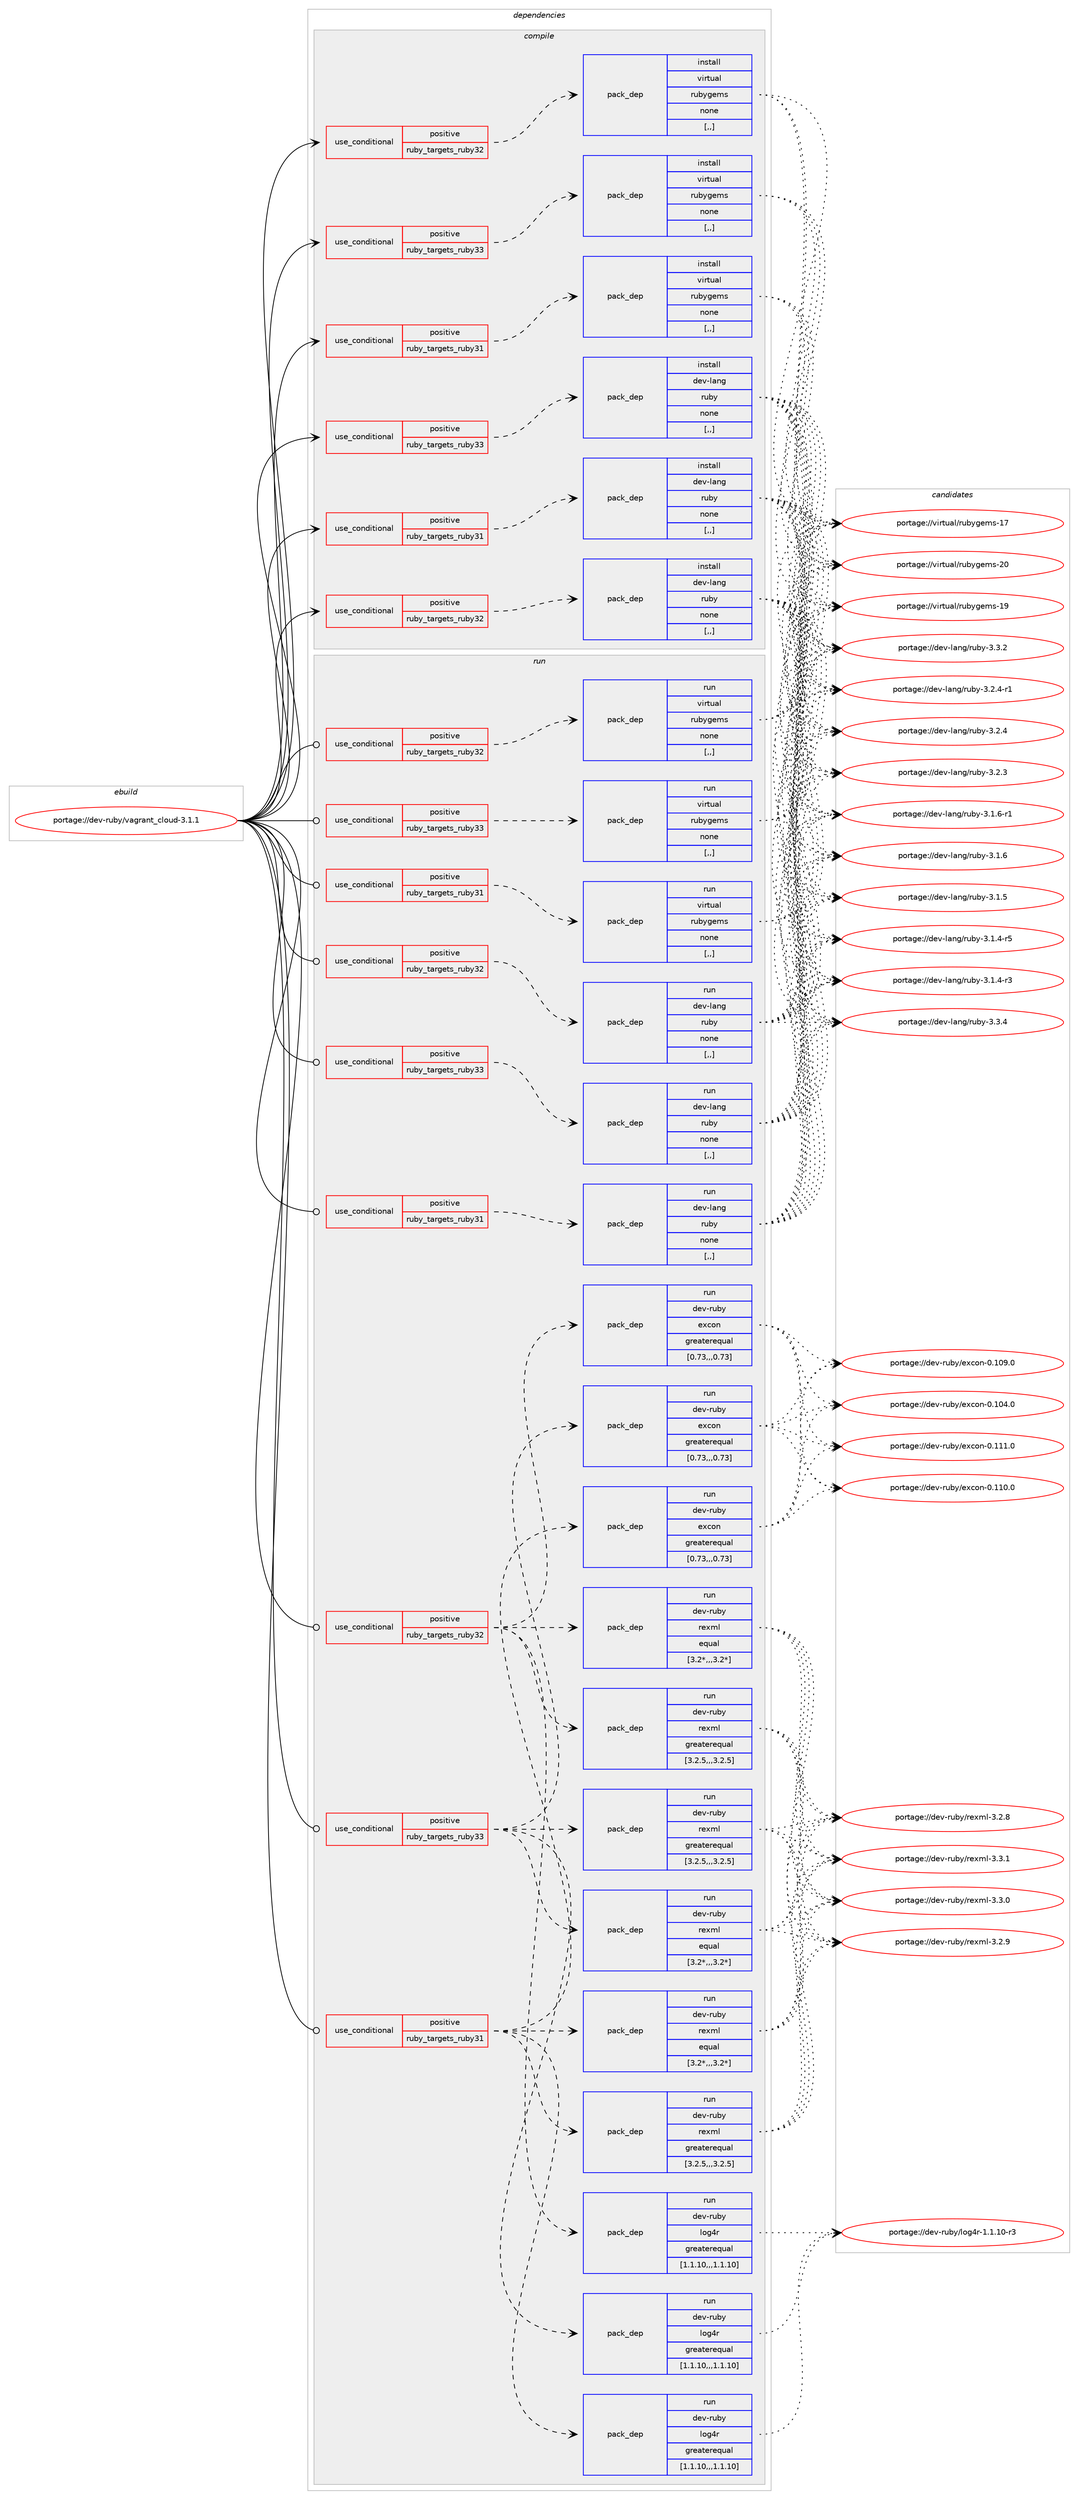 digraph prolog {

# *************
# Graph options
# *************

newrank=true;
concentrate=true;
compound=true;
graph [rankdir=LR,fontname=Helvetica,fontsize=10,ranksep=1.5];#, ranksep=2.5, nodesep=0.2];
edge  [arrowhead=vee];
node  [fontname=Helvetica,fontsize=10];

# **********
# The ebuild
# **********

subgraph cluster_leftcol {
color=gray;
rank=same;
label=<<i>ebuild</i>>;
id [label="portage://dev-ruby/vagrant_cloud-3.1.1", color=red, width=4, href="../dev-ruby/vagrant_cloud-3.1.1.svg"];
}

# ****************
# The dependencies
# ****************

subgraph cluster_midcol {
color=gray;
label=<<i>dependencies</i>>;
subgraph cluster_compile {
fillcolor="#eeeeee";
style=filled;
label=<<i>compile</i>>;
subgraph cond58035 {
dependency206115 [label=<<TABLE BORDER="0" CELLBORDER="1" CELLSPACING="0" CELLPADDING="4"><TR><TD ROWSPAN="3" CELLPADDING="10">use_conditional</TD></TR><TR><TD>positive</TD></TR><TR><TD>ruby_targets_ruby31</TD></TR></TABLE>>, shape=none, color=red];
subgraph pack146686 {
dependency206116 [label=<<TABLE BORDER="0" CELLBORDER="1" CELLSPACING="0" CELLPADDING="4" WIDTH="220"><TR><TD ROWSPAN="6" CELLPADDING="30">pack_dep</TD></TR><TR><TD WIDTH="110">install</TD></TR><TR><TD>dev-lang</TD></TR><TR><TD>ruby</TD></TR><TR><TD>none</TD></TR><TR><TD>[,,]</TD></TR></TABLE>>, shape=none, color=blue];
}
dependency206115:e -> dependency206116:w [weight=20,style="dashed",arrowhead="vee"];
}
id:e -> dependency206115:w [weight=20,style="solid",arrowhead="vee"];
subgraph cond58036 {
dependency206117 [label=<<TABLE BORDER="0" CELLBORDER="1" CELLSPACING="0" CELLPADDING="4"><TR><TD ROWSPAN="3" CELLPADDING="10">use_conditional</TD></TR><TR><TD>positive</TD></TR><TR><TD>ruby_targets_ruby31</TD></TR></TABLE>>, shape=none, color=red];
subgraph pack146687 {
dependency206118 [label=<<TABLE BORDER="0" CELLBORDER="1" CELLSPACING="0" CELLPADDING="4" WIDTH="220"><TR><TD ROWSPAN="6" CELLPADDING="30">pack_dep</TD></TR><TR><TD WIDTH="110">install</TD></TR><TR><TD>virtual</TD></TR><TR><TD>rubygems</TD></TR><TR><TD>none</TD></TR><TR><TD>[,,]</TD></TR></TABLE>>, shape=none, color=blue];
}
dependency206117:e -> dependency206118:w [weight=20,style="dashed",arrowhead="vee"];
}
id:e -> dependency206117:w [weight=20,style="solid",arrowhead="vee"];
subgraph cond58037 {
dependency206119 [label=<<TABLE BORDER="0" CELLBORDER="1" CELLSPACING="0" CELLPADDING="4"><TR><TD ROWSPAN="3" CELLPADDING="10">use_conditional</TD></TR><TR><TD>positive</TD></TR><TR><TD>ruby_targets_ruby32</TD></TR></TABLE>>, shape=none, color=red];
subgraph pack146688 {
dependency206120 [label=<<TABLE BORDER="0" CELLBORDER="1" CELLSPACING="0" CELLPADDING="4" WIDTH="220"><TR><TD ROWSPAN="6" CELLPADDING="30">pack_dep</TD></TR><TR><TD WIDTH="110">install</TD></TR><TR><TD>dev-lang</TD></TR><TR><TD>ruby</TD></TR><TR><TD>none</TD></TR><TR><TD>[,,]</TD></TR></TABLE>>, shape=none, color=blue];
}
dependency206119:e -> dependency206120:w [weight=20,style="dashed",arrowhead="vee"];
}
id:e -> dependency206119:w [weight=20,style="solid",arrowhead="vee"];
subgraph cond58038 {
dependency206121 [label=<<TABLE BORDER="0" CELLBORDER="1" CELLSPACING="0" CELLPADDING="4"><TR><TD ROWSPAN="3" CELLPADDING="10">use_conditional</TD></TR><TR><TD>positive</TD></TR><TR><TD>ruby_targets_ruby32</TD></TR></TABLE>>, shape=none, color=red];
subgraph pack146689 {
dependency206122 [label=<<TABLE BORDER="0" CELLBORDER="1" CELLSPACING="0" CELLPADDING="4" WIDTH="220"><TR><TD ROWSPAN="6" CELLPADDING="30">pack_dep</TD></TR><TR><TD WIDTH="110">install</TD></TR><TR><TD>virtual</TD></TR><TR><TD>rubygems</TD></TR><TR><TD>none</TD></TR><TR><TD>[,,]</TD></TR></TABLE>>, shape=none, color=blue];
}
dependency206121:e -> dependency206122:w [weight=20,style="dashed",arrowhead="vee"];
}
id:e -> dependency206121:w [weight=20,style="solid",arrowhead="vee"];
subgraph cond58039 {
dependency206123 [label=<<TABLE BORDER="0" CELLBORDER="1" CELLSPACING="0" CELLPADDING="4"><TR><TD ROWSPAN="3" CELLPADDING="10">use_conditional</TD></TR><TR><TD>positive</TD></TR><TR><TD>ruby_targets_ruby33</TD></TR></TABLE>>, shape=none, color=red];
subgraph pack146690 {
dependency206124 [label=<<TABLE BORDER="0" CELLBORDER="1" CELLSPACING="0" CELLPADDING="4" WIDTH="220"><TR><TD ROWSPAN="6" CELLPADDING="30">pack_dep</TD></TR><TR><TD WIDTH="110">install</TD></TR><TR><TD>dev-lang</TD></TR><TR><TD>ruby</TD></TR><TR><TD>none</TD></TR><TR><TD>[,,]</TD></TR></TABLE>>, shape=none, color=blue];
}
dependency206123:e -> dependency206124:w [weight=20,style="dashed",arrowhead="vee"];
}
id:e -> dependency206123:w [weight=20,style="solid",arrowhead="vee"];
subgraph cond58040 {
dependency206125 [label=<<TABLE BORDER="0" CELLBORDER="1" CELLSPACING="0" CELLPADDING="4"><TR><TD ROWSPAN="3" CELLPADDING="10">use_conditional</TD></TR><TR><TD>positive</TD></TR><TR><TD>ruby_targets_ruby33</TD></TR></TABLE>>, shape=none, color=red];
subgraph pack146691 {
dependency206126 [label=<<TABLE BORDER="0" CELLBORDER="1" CELLSPACING="0" CELLPADDING="4" WIDTH="220"><TR><TD ROWSPAN="6" CELLPADDING="30">pack_dep</TD></TR><TR><TD WIDTH="110">install</TD></TR><TR><TD>virtual</TD></TR><TR><TD>rubygems</TD></TR><TR><TD>none</TD></TR><TR><TD>[,,]</TD></TR></TABLE>>, shape=none, color=blue];
}
dependency206125:e -> dependency206126:w [weight=20,style="dashed",arrowhead="vee"];
}
id:e -> dependency206125:w [weight=20,style="solid",arrowhead="vee"];
}
subgraph cluster_compileandrun {
fillcolor="#eeeeee";
style=filled;
label=<<i>compile and run</i>>;
}
subgraph cluster_run {
fillcolor="#eeeeee";
style=filled;
label=<<i>run</i>>;
subgraph cond58041 {
dependency206127 [label=<<TABLE BORDER="0" CELLBORDER="1" CELLSPACING="0" CELLPADDING="4"><TR><TD ROWSPAN="3" CELLPADDING="10">use_conditional</TD></TR><TR><TD>positive</TD></TR><TR><TD>ruby_targets_ruby31</TD></TR></TABLE>>, shape=none, color=red];
subgraph pack146692 {
dependency206128 [label=<<TABLE BORDER="0" CELLBORDER="1" CELLSPACING="0" CELLPADDING="4" WIDTH="220"><TR><TD ROWSPAN="6" CELLPADDING="30">pack_dep</TD></TR><TR><TD WIDTH="110">run</TD></TR><TR><TD>dev-lang</TD></TR><TR><TD>ruby</TD></TR><TR><TD>none</TD></TR><TR><TD>[,,]</TD></TR></TABLE>>, shape=none, color=blue];
}
dependency206127:e -> dependency206128:w [weight=20,style="dashed",arrowhead="vee"];
}
id:e -> dependency206127:w [weight=20,style="solid",arrowhead="odot"];
subgraph cond58042 {
dependency206129 [label=<<TABLE BORDER="0" CELLBORDER="1" CELLSPACING="0" CELLPADDING="4"><TR><TD ROWSPAN="3" CELLPADDING="10">use_conditional</TD></TR><TR><TD>positive</TD></TR><TR><TD>ruby_targets_ruby31</TD></TR></TABLE>>, shape=none, color=red];
subgraph pack146693 {
dependency206130 [label=<<TABLE BORDER="0" CELLBORDER="1" CELLSPACING="0" CELLPADDING="4" WIDTH="220"><TR><TD ROWSPAN="6" CELLPADDING="30">pack_dep</TD></TR><TR><TD WIDTH="110">run</TD></TR><TR><TD>dev-ruby</TD></TR><TR><TD>excon</TD></TR><TR><TD>greaterequal</TD></TR><TR><TD>[0.73,,,0.73]</TD></TR></TABLE>>, shape=none, color=blue];
}
dependency206129:e -> dependency206130:w [weight=20,style="dashed",arrowhead="vee"];
subgraph pack146694 {
dependency206131 [label=<<TABLE BORDER="0" CELLBORDER="1" CELLSPACING="0" CELLPADDING="4" WIDTH="220"><TR><TD ROWSPAN="6" CELLPADDING="30">pack_dep</TD></TR><TR><TD WIDTH="110">run</TD></TR><TR><TD>dev-ruby</TD></TR><TR><TD>log4r</TD></TR><TR><TD>greaterequal</TD></TR><TR><TD>[1.1.10,,,1.1.10]</TD></TR></TABLE>>, shape=none, color=blue];
}
dependency206129:e -> dependency206131:w [weight=20,style="dashed",arrowhead="vee"];
subgraph pack146695 {
dependency206132 [label=<<TABLE BORDER="0" CELLBORDER="1" CELLSPACING="0" CELLPADDING="4" WIDTH="220"><TR><TD ROWSPAN="6" CELLPADDING="30">pack_dep</TD></TR><TR><TD WIDTH="110">run</TD></TR><TR><TD>dev-ruby</TD></TR><TR><TD>rexml</TD></TR><TR><TD>greaterequal</TD></TR><TR><TD>[3.2.5,,,3.2.5]</TD></TR></TABLE>>, shape=none, color=blue];
}
dependency206129:e -> dependency206132:w [weight=20,style="dashed",arrowhead="vee"];
subgraph pack146696 {
dependency206133 [label=<<TABLE BORDER="0" CELLBORDER="1" CELLSPACING="0" CELLPADDING="4" WIDTH="220"><TR><TD ROWSPAN="6" CELLPADDING="30">pack_dep</TD></TR><TR><TD WIDTH="110">run</TD></TR><TR><TD>dev-ruby</TD></TR><TR><TD>rexml</TD></TR><TR><TD>equal</TD></TR><TR><TD>[3.2*,,,3.2*]</TD></TR></TABLE>>, shape=none, color=blue];
}
dependency206129:e -> dependency206133:w [weight=20,style="dashed",arrowhead="vee"];
}
id:e -> dependency206129:w [weight=20,style="solid",arrowhead="odot"];
subgraph cond58043 {
dependency206134 [label=<<TABLE BORDER="0" CELLBORDER="1" CELLSPACING="0" CELLPADDING="4"><TR><TD ROWSPAN="3" CELLPADDING="10">use_conditional</TD></TR><TR><TD>positive</TD></TR><TR><TD>ruby_targets_ruby31</TD></TR></TABLE>>, shape=none, color=red];
subgraph pack146697 {
dependency206135 [label=<<TABLE BORDER="0" CELLBORDER="1" CELLSPACING="0" CELLPADDING="4" WIDTH="220"><TR><TD ROWSPAN="6" CELLPADDING="30">pack_dep</TD></TR><TR><TD WIDTH="110">run</TD></TR><TR><TD>virtual</TD></TR><TR><TD>rubygems</TD></TR><TR><TD>none</TD></TR><TR><TD>[,,]</TD></TR></TABLE>>, shape=none, color=blue];
}
dependency206134:e -> dependency206135:w [weight=20,style="dashed",arrowhead="vee"];
}
id:e -> dependency206134:w [weight=20,style="solid",arrowhead="odot"];
subgraph cond58044 {
dependency206136 [label=<<TABLE BORDER="0" CELLBORDER="1" CELLSPACING="0" CELLPADDING="4"><TR><TD ROWSPAN="3" CELLPADDING="10">use_conditional</TD></TR><TR><TD>positive</TD></TR><TR><TD>ruby_targets_ruby32</TD></TR></TABLE>>, shape=none, color=red];
subgraph pack146698 {
dependency206137 [label=<<TABLE BORDER="0" CELLBORDER="1" CELLSPACING="0" CELLPADDING="4" WIDTH="220"><TR><TD ROWSPAN="6" CELLPADDING="30">pack_dep</TD></TR><TR><TD WIDTH="110">run</TD></TR><TR><TD>dev-lang</TD></TR><TR><TD>ruby</TD></TR><TR><TD>none</TD></TR><TR><TD>[,,]</TD></TR></TABLE>>, shape=none, color=blue];
}
dependency206136:e -> dependency206137:w [weight=20,style="dashed",arrowhead="vee"];
}
id:e -> dependency206136:w [weight=20,style="solid",arrowhead="odot"];
subgraph cond58045 {
dependency206138 [label=<<TABLE BORDER="0" CELLBORDER="1" CELLSPACING="0" CELLPADDING="4"><TR><TD ROWSPAN="3" CELLPADDING="10">use_conditional</TD></TR><TR><TD>positive</TD></TR><TR><TD>ruby_targets_ruby32</TD></TR></TABLE>>, shape=none, color=red];
subgraph pack146699 {
dependency206139 [label=<<TABLE BORDER="0" CELLBORDER="1" CELLSPACING="0" CELLPADDING="4" WIDTH="220"><TR><TD ROWSPAN="6" CELLPADDING="30">pack_dep</TD></TR><TR><TD WIDTH="110">run</TD></TR><TR><TD>dev-ruby</TD></TR><TR><TD>excon</TD></TR><TR><TD>greaterequal</TD></TR><TR><TD>[0.73,,,0.73]</TD></TR></TABLE>>, shape=none, color=blue];
}
dependency206138:e -> dependency206139:w [weight=20,style="dashed",arrowhead="vee"];
subgraph pack146700 {
dependency206140 [label=<<TABLE BORDER="0" CELLBORDER="1" CELLSPACING="0" CELLPADDING="4" WIDTH="220"><TR><TD ROWSPAN="6" CELLPADDING="30">pack_dep</TD></TR><TR><TD WIDTH="110">run</TD></TR><TR><TD>dev-ruby</TD></TR><TR><TD>log4r</TD></TR><TR><TD>greaterequal</TD></TR><TR><TD>[1.1.10,,,1.1.10]</TD></TR></TABLE>>, shape=none, color=blue];
}
dependency206138:e -> dependency206140:w [weight=20,style="dashed",arrowhead="vee"];
subgraph pack146701 {
dependency206141 [label=<<TABLE BORDER="0" CELLBORDER="1" CELLSPACING="0" CELLPADDING="4" WIDTH="220"><TR><TD ROWSPAN="6" CELLPADDING="30">pack_dep</TD></TR><TR><TD WIDTH="110">run</TD></TR><TR><TD>dev-ruby</TD></TR><TR><TD>rexml</TD></TR><TR><TD>greaterequal</TD></TR><TR><TD>[3.2.5,,,3.2.5]</TD></TR></TABLE>>, shape=none, color=blue];
}
dependency206138:e -> dependency206141:w [weight=20,style="dashed",arrowhead="vee"];
subgraph pack146702 {
dependency206142 [label=<<TABLE BORDER="0" CELLBORDER="1" CELLSPACING="0" CELLPADDING="4" WIDTH="220"><TR><TD ROWSPAN="6" CELLPADDING="30">pack_dep</TD></TR><TR><TD WIDTH="110">run</TD></TR><TR><TD>dev-ruby</TD></TR><TR><TD>rexml</TD></TR><TR><TD>equal</TD></TR><TR><TD>[3.2*,,,3.2*]</TD></TR></TABLE>>, shape=none, color=blue];
}
dependency206138:e -> dependency206142:w [weight=20,style="dashed",arrowhead="vee"];
}
id:e -> dependency206138:w [weight=20,style="solid",arrowhead="odot"];
subgraph cond58046 {
dependency206143 [label=<<TABLE BORDER="0" CELLBORDER="1" CELLSPACING="0" CELLPADDING="4"><TR><TD ROWSPAN="3" CELLPADDING="10">use_conditional</TD></TR><TR><TD>positive</TD></TR><TR><TD>ruby_targets_ruby32</TD></TR></TABLE>>, shape=none, color=red];
subgraph pack146703 {
dependency206144 [label=<<TABLE BORDER="0" CELLBORDER="1" CELLSPACING="0" CELLPADDING="4" WIDTH="220"><TR><TD ROWSPAN="6" CELLPADDING="30">pack_dep</TD></TR><TR><TD WIDTH="110">run</TD></TR><TR><TD>virtual</TD></TR><TR><TD>rubygems</TD></TR><TR><TD>none</TD></TR><TR><TD>[,,]</TD></TR></TABLE>>, shape=none, color=blue];
}
dependency206143:e -> dependency206144:w [weight=20,style="dashed",arrowhead="vee"];
}
id:e -> dependency206143:w [weight=20,style="solid",arrowhead="odot"];
subgraph cond58047 {
dependency206145 [label=<<TABLE BORDER="0" CELLBORDER="1" CELLSPACING="0" CELLPADDING="4"><TR><TD ROWSPAN="3" CELLPADDING="10">use_conditional</TD></TR><TR><TD>positive</TD></TR><TR><TD>ruby_targets_ruby33</TD></TR></TABLE>>, shape=none, color=red];
subgraph pack146704 {
dependency206146 [label=<<TABLE BORDER="0" CELLBORDER="1" CELLSPACING="0" CELLPADDING="4" WIDTH="220"><TR><TD ROWSPAN="6" CELLPADDING="30">pack_dep</TD></TR><TR><TD WIDTH="110">run</TD></TR><TR><TD>dev-lang</TD></TR><TR><TD>ruby</TD></TR><TR><TD>none</TD></TR><TR><TD>[,,]</TD></TR></TABLE>>, shape=none, color=blue];
}
dependency206145:e -> dependency206146:w [weight=20,style="dashed",arrowhead="vee"];
}
id:e -> dependency206145:w [weight=20,style="solid",arrowhead="odot"];
subgraph cond58048 {
dependency206147 [label=<<TABLE BORDER="0" CELLBORDER="1" CELLSPACING="0" CELLPADDING="4"><TR><TD ROWSPAN="3" CELLPADDING="10">use_conditional</TD></TR><TR><TD>positive</TD></TR><TR><TD>ruby_targets_ruby33</TD></TR></TABLE>>, shape=none, color=red];
subgraph pack146705 {
dependency206148 [label=<<TABLE BORDER="0" CELLBORDER="1" CELLSPACING="0" CELLPADDING="4" WIDTH="220"><TR><TD ROWSPAN="6" CELLPADDING="30">pack_dep</TD></TR><TR><TD WIDTH="110">run</TD></TR><TR><TD>dev-ruby</TD></TR><TR><TD>excon</TD></TR><TR><TD>greaterequal</TD></TR><TR><TD>[0.73,,,0.73]</TD></TR></TABLE>>, shape=none, color=blue];
}
dependency206147:e -> dependency206148:w [weight=20,style="dashed",arrowhead="vee"];
subgraph pack146706 {
dependency206149 [label=<<TABLE BORDER="0" CELLBORDER="1" CELLSPACING="0" CELLPADDING="4" WIDTH="220"><TR><TD ROWSPAN="6" CELLPADDING="30">pack_dep</TD></TR><TR><TD WIDTH="110">run</TD></TR><TR><TD>dev-ruby</TD></TR><TR><TD>log4r</TD></TR><TR><TD>greaterequal</TD></TR><TR><TD>[1.1.10,,,1.1.10]</TD></TR></TABLE>>, shape=none, color=blue];
}
dependency206147:e -> dependency206149:w [weight=20,style="dashed",arrowhead="vee"];
subgraph pack146707 {
dependency206150 [label=<<TABLE BORDER="0" CELLBORDER="1" CELLSPACING="0" CELLPADDING="4" WIDTH="220"><TR><TD ROWSPAN="6" CELLPADDING="30">pack_dep</TD></TR><TR><TD WIDTH="110">run</TD></TR><TR><TD>dev-ruby</TD></TR><TR><TD>rexml</TD></TR><TR><TD>greaterequal</TD></TR><TR><TD>[3.2.5,,,3.2.5]</TD></TR></TABLE>>, shape=none, color=blue];
}
dependency206147:e -> dependency206150:w [weight=20,style="dashed",arrowhead="vee"];
subgraph pack146708 {
dependency206151 [label=<<TABLE BORDER="0" CELLBORDER="1" CELLSPACING="0" CELLPADDING="4" WIDTH="220"><TR><TD ROWSPAN="6" CELLPADDING="30">pack_dep</TD></TR><TR><TD WIDTH="110">run</TD></TR><TR><TD>dev-ruby</TD></TR><TR><TD>rexml</TD></TR><TR><TD>equal</TD></TR><TR><TD>[3.2*,,,3.2*]</TD></TR></TABLE>>, shape=none, color=blue];
}
dependency206147:e -> dependency206151:w [weight=20,style="dashed",arrowhead="vee"];
}
id:e -> dependency206147:w [weight=20,style="solid",arrowhead="odot"];
subgraph cond58049 {
dependency206152 [label=<<TABLE BORDER="0" CELLBORDER="1" CELLSPACING="0" CELLPADDING="4"><TR><TD ROWSPAN="3" CELLPADDING="10">use_conditional</TD></TR><TR><TD>positive</TD></TR><TR><TD>ruby_targets_ruby33</TD></TR></TABLE>>, shape=none, color=red];
subgraph pack146709 {
dependency206153 [label=<<TABLE BORDER="0" CELLBORDER="1" CELLSPACING="0" CELLPADDING="4" WIDTH="220"><TR><TD ROWSPAN="6" CELLPADDING="30">pack_dep</TD></TR><TR><TD WIDTH="110">run</TD></TR><TR><TD>virtual</TD></TR><TR><TD>rubygems</TD></TR><TR><TD>none</TD></TR><TR><TD>[,,]</TD></TR></TABLE>>, shape=none, color=blue];
}
dependency206152:e -> dependency206153:w [weight=20,style="dashed",arrowhead="vee"];
}
id:e -> dependency206152:w [weight=20,style="solid",arrowhead="odot"];
}
}

# **************
# The candidates
# **************

subgraph cluster_choices {
rank=same;
color=gray;
label=<<i>candidates</i>>;

subgraph choice146686 {
color=black;
nodesep=1;
choice10010111845108971101034711411798121455146514652 [label="portage://dev-lang/ruby-3.3.4", color=red, width=4,href="../dev-lang/ruby-3.3.4.svg"];
choice10010111845108971101034711411798121455146514650 [label="portage://dev-lang/ruby-3.3.2", color=red, width=4,href="../dev-lang/ruby-3.3.2.svg"];
choice100101118451089711010347114117981214551465046524511449 [label="portage://dev-lang/ruby-3.2.4-r1", color=red, width=4,href="../dev-lang/ruby-3.2.4-r1.svg"];
choice10010111845108971101034711411798121455146504652 [label="portage://dev-lang/ruby-3.2.4", color=red, width=4,href="../dev-lang/ruby-3.2.4.svg"];
choice10010111845108971101034711411798121455146504651 [label="portage://dev-lang/ruby-3.2.3", color=red, width=4,href="../dev-lang/ruby-3.2.3.svg"];
choice100101118451089711010347114117981214551464946544511449 [label="portage://dev-lang/ruby-3.1.6-r1", color=red, width=4,href="../dev-lang/ruby-3.1.6-r1.svg"];
choice10010111845108971101034711411798121455146494654 [label="portage://dev-lang/ruby-3.1.6", color=red, width=4,href="../dev-lang/ruby-3.1.6.svg"];
choice10010111845108971101034711411798121455146494653 [label="portage://dev-lang/ruby-3.1.5", color=red, width=4,href="../dev-lang/ruby-3.1.5.svg"];
choice100101118451089711010347114117981214551464946524511453 [label="portage://dev-lang/ruby-3.1.4-r5", color=red, width=4,href="../dev-lang/ruby-3.1.4-r5.svg"];
choice100101118451089711010347114117981214551464946524511451 [label="portage://dev-lang/ruby-3.1.4-r3", color=red, width=4,href="../dev-lang/ruby-3.1.4-r3.svg"];
dependency206116:e -> choice10010111845108971101034711411798121455146514652:w [style=dotted,weight="100"];
dependency206116:e -> choice10010111845108971101034711411798121455146514650:w [style=dotted,weight="100"];
dependency206116:e -> choice100101118451089711010347114117981214551465046524511449:w [style=dotted,weight="100"];
dependency206116:e -> choice10010111845108971101034711411798121455146504652:w [style=dotted,weight="100"];
dependency206116:e -> choice10010111845108971101034711411798121455146504651:w [style=dotted,weight="100"];
dependency206116:e -> choice100101118451089711010347114117981214551464946544511449:w [style=dotted,weight="100"];
dependency206116:e -> choice10010111845108971101034711411798121455146494654:w [style=dotted,weight="100"];
dependency206116:e -> choice10010111845108971101034711411798121455146494653:w [style=dotted,weight="100"];
dependency206116:e -> choice100101118451089711010347114117981214551464946524511453:w [style=dotted,weight="100"];
dependency206116:e -> choice100101118451089711010347114117981214551464946524511451:w [style=dotted,weight="100"];
}
subgraph choice146687 {
color=black;
nodesep=1;
choice118105114116117971084711411798121103101109115455048 [label="portage://virtual/rubygems-20", color=red, width=4,href="../virtual/rubygems-20.svg"];
choice118105114116117971084711411798121103101109115454957 [label="portage://virtual/rubygems-19", color=red, width=4,href="../virtual/rubygems-19.svg"];
choice118105114116117971084711411798121103101109115454955 [label="portage://virtual/rubygems-17", color=red, width=4,href="../virtual/rubygems-17.svg"];
dependency206118:e -> choice118105114116117971084711411798121103101109115455048:w [style=dotted,weight="100"];
dependency206118:e -> choice118105114116117971084711411798121103101109115454957:w [style=dotted,weight="100"];
dependency206118:e -> choice118105114116117971084711411798121103101109115454955:w [style=dotted,weight="100"];
}
subgraph choice146688 {
color=black;
nodesep=1;
choice10010111845108971101034711411798121455146514652 [label="portage://dev-lang/ruby-3.3.4", color=red, width=4,href="../dev-lang/ruby-3.3.4.svg"];
choice10010111845108971101034711411798121455146514650 [label="portage://dev-lang/ruby-3.3.2", color=red, width=4,href="../dev-lang/ruby-3.3.2.svg"];
choice100101118451089711010347114117981214551465046524511449 [label="portage://dev-lang/ruby-3.2.4-r1", color=red, width=4,href="../dev-lang/ruby-3.2.4-r1.svg"];
choice10010111845108971101034711411798121455146504652 [label="portage://dev-lang/ruby-3.2.4", color=red, width=4,href="../dev-lang/ruby-3.2.4.svg"];
choice10010111845108971101034711411798121455146504651 [label="portage://dev-lang/ruby-3.2.3", color=red, width=4,href="../dev-lang/ruby-3.2.3.svg"];
choice100101118451089711010347114117981214551464946544511449 [label="portage://dev-lang/ruby-3.1.6-r1", color=red, width=4,href="../dev-lang/ruby-3.1.6-r1.svg"];
choice10010111845108971101034711411798121455146494654 [label="portage://dev-lang/ruby-3.1.6", color=red, width=4,href="../dev-lang/ruby-3.1.6.svg"];
choice10010111845108971101034711411798121455146494653 [label="portage://dev-lang/ruby-3.1.5", color=red, width=4,href="../dev-lang/ruby-3.1.5.svg"];
choice100101118451089711010347114117981214551464946524511453 [label="portage://dev-lang/ruby-3.1.4-r5", color=red, width=4,href="../dev-lang/ruby-3.1.4-r5.svg"];
choice100101118451089711010347114117981214551464946524511451 [label="portage://dev-lang/ruby-3.1.4-r3", color=red, width=4,href="../dev-lang/ruby-3.1.4-r3.svg"];
dependency206120:e -> choice10010111845108971101034711411798121455146514652:w [style=dotted,weight="100"];
dependency206120:e -> choice10010111845108971101034711411798121455146514650:w [style=dotted,weight="100"];
dependency206120:e -> choice100101118451089711010347114117981214551465046524511449:w [style=dotted,weight="100"];
dependency206120:e -> choice10010111845108971101034711411798121455146504652:w [style=dotted,weight="100"];
dependency206120:e -> choice10010111845108971101034711411798121455146504651:w [style=dotted,weight="100"];
dependency206120:e -> choice100101118451089711010347114117981214551464946544511449:w [style=dotted,weight="100"];
dependency206120:e -> choice10010111845108971101034711411798121455146494654:w [style=dotted,weight="100"];
dependency206120:e -> choice10010111845108971101034711411798121455146494653:w [style=dotted,weight="100"];
dependency206120:e -> choice100101118451089711010347114117981214551464946524511453:w [style=dotted,weight="100"];
dependency206120:e -> choice100101118451089711010347114117981214551464946524511451:w [style=dotted,weight="100"];
}
subgraph choice146689 {
color=black;
nodesep=1;
choice118105114116117971084711411798121103101109115455048 [label="portage://virtual/rubygems-20", color=red, width=4,href="../virtual/rubygems-20.svg"];
choice118105114116117971084711411798121103101109115454957 [label="portage://virtual/rubygems-19", color=red, width=4,href="../virtual/rubygems-19.svg"];
choice118105114116117971084711411798121103101109115454955 [label="portage://virtual/rubygems-17", color=red, width=4,href="../virtual/rubygems-17.svg"];
dependency206122:e -> choice118105114116117971084711411798121103101109115455048:w [style=dotted,weight="100"];
dependency206122:e -> choice118105114116117971084711411798121103101109115454957:w [style=dotted,weight="100"];
dependency206122:e -> choice118105114116117971084711411798121103101109115454955:w [style=dotted,weight="100"];
}
subgraph choice146690 {
color=black;
nodesep=1;
choice10010111845108971101034711411798121455146514652 [label="portage://dev-lang/ruby-3.3.4", color=red, width=4,href="../dev-lang/ruby-3.3.4.svg"];
choice10010111845108971101034711411798121455146514650 [label="portage://dev-lang/ruby-3.3.2", color=red, width=4,href="../dev-lang/ruby-3.3.2.svg"];
choice100101118451089711010347114117981214551465046524511449 [label="portage://dev-lang/ruby-3.2.4-r1", color=red, width=4,href="../dev-lang/ruby-3.2.4-r1.svg"];
choice10010111845108971101034711411798121455146504652 [label="portage://dev-lang/ruby-3.2.4", color=red, width=4,href="../dev-lang/ruby-3.2.4.svg"];
choice10010111845108971101034711411798121455146504651 [label="portage://dev-lang/ruby-3.2.3", color=red, width=4,href="../dev-lang/ruby-3.2.3.svg"];
choice100101118451089711010347114117981214551464946544511449 [label="portage://dev-lang/ruby-3.1.6-r1", color=red, width=4,href="../dev-lang/ruby-3.1.6-r1.svg"];
choice10010111845108971101034711411798121455146494654 [label="portage://dev-lang/ruby-3.1.6", color=red, width=4,href="../dev-lang/ruby-3.1.6.svg"];
choice10010111845108971101034711411798121455146494653 [label="portage://dev-lang/ruby-3.1.5", color=red, width=4,href="../dev-lang/ruby-3.1.5.svg"];
choice100101118451089711010347114117981214551464946524511453 [label="portage://dev-lang/ruby-3.1.4-r5", color=red, width=4,href="../dev-lang/ruby-3.1.4-r5.svg"];
choice100101118451089711010347114117981214551464946524511451 [label="portage://dev-lang/ruby-3.1.4-r3", color=red, width=4,href="../dev-lang/ruby-3.1.4-r3.svg"];
dependency206124:e -> choice10010111845108971101034711411798121455146514652:w [style=dotted,weight="100"];
dependency206124:e -> choice10010111845108971101034711411798121455146514650:w [style=dotted,weight="100"];
dependency206124:e -> choice100101118451089711010347114117981214551465046524511449:w [style=dotted,weight="100"];
dependency206124:e -> choice10010111845108971101034711411798121455146504652:w [style=dotted,weight="100"];
dependency206124:e -> choice10010111845108971101034711411798121455146504651:w [style=dotted,weight="100"];
dependency206124:e -> choice100101118451089711010347114117981214551464946544511449:w [style=dotted,weight="100"];
dependency206124:e -> choice10010111845108971101034711411798121455146494654:w [style=dotted,weight="100"];
dependency206124:e -> choice10010111845108971101034711411798121455146494653:w [style=dotted,weight="100"];
dependency206124:e -> choice100101118451089711010347114117981214551464946524511453:w [style=dotted,weight="100"];
dependency206124:e -> choice100101118451089711010347114117981214551464946524511451:w [style=dotted,weight="100"];
}
subgraph choice146691 {
color=black;
nodesep=1;
choice118105114116117971084711411798121103101109115455048 [label="portage://virtual/rubygems-20", color=red, width=4,href="../virtual/rubygems-20.svg"];
choice118105114116117971084711411798121103101109115454957 [label="portage://virtual/rubygems-19", color=red, width=4,href="../virtual/rubygems-19.svg"];
choice118105114116117971084711411798121103101109115454955 [label="portage://virtual/rubygems-17", color=red, width=4,href="../virtual/rubygems-17.svg"];
dependency206126:e -> choice118105114116117971084711411798121103101109115455048:w [style=dotted,weight="100"];
dependency206126:e -> choice118105114116117971084711411798121103101109115454957:w [style=dotted,weight="100"];
dependency206126:e -> choice118105114116117971084711411798121103101109115454955:w [style=dotted,weight="100"];
}
subgraph choice146692 {
color=black;
nodesep=1;
choice10010111845108971101034711411798121455146514652 [label="portage://dev-lang/ruby-3.3.4", color=red, width=4,href="../dev-lang/ruby-3.3.4.svg"];
choice10010111845108971101034711411798121455146514650 [label="portage://dev-lang/ruby-3.3.2", color=red, width=4,href="../dev-lang/ruby-3.3.2.svg"];
choice100101118451089711010347114117981214551465046524511449 [label="portage://dev-lang/ruby-3.2.4-r1", color=red, width=4,href="../dev-lang/ruby-3.2.4-r1.svg"];
choice10010111845108971101034711411798121455146504652 [label="portage://dev-lang/ruby-3.2.4", color=red, width=4,href="../dev-lang/ruby-3.2.4.svg"];
choice10010111845108971101034711411798121455146504651 [label="portage://dev-lang/ruby-3.2.3", color=red, width=4,href="../dev-lang/ruby-3.2.3.svg"];
choice100101118451089711010347114117981214551464946544511449 [label="portage://dev-lang/ruby-3.1.6-r1", color=red, width=4,href="../dev-lang/ruby-3.1.6-r1.svg"];
choice10010111845108971101034711411798121455146494654 [label="portage://dev-lang/ruby-3.1.6", color=red, width=4,href="../dev-lang/ruby-3.1.6.svg"];
choice10010111845108971101034711411798121455146494653 [label="portage://dev-lang/ruby-3.1.5", color=red, width=4,href="../dev-lang/ruby-3.1.5.svg"];
choice100101118451089711010347114117981214551464946524511453 [label="portage://dev-lang/ruby-3.1.4-r5", color=red, width=4,href="../dev-lang/ruby-3.1.4-r5.svg"];
choice100101118451089711010347114117981214551464946524511451 [label="portage://dev-lang/ruby-3.1.4-r3", color=red, width=4,href="../dev-lang/ruby-3.1.4-r3.svg"];
dependency206128:e -> choice10010111845108971101034711411798121455146514652:w [style=dotted,weight="100"];
dependency206128:e -> choice10010111845108971101034711411798121455146514650:w [style=dotted,weight="100"];
dependency206128:e -> choice100101118451089711010347114117981214551465046524511449:w [style=dotted,weight="100"];
dependency206128:e -> choice10010111845108971101034711411798121455146504652:w [style=dotted,weight="100"];
dependency206128:e -> choice10010111845108971101034711411798121455146504651:w [style=dotted,weight="100"];
dependency206128:e -> choice100101118451089711010347114117981214551464946544511449:w [style=dotted,weight="100"];
dependency206128:e -> choice10010111845108971101034711411798121455146494654:w [style=dotted,weight="100"];
dependency206128:e -> choice10010111845108971101034711411798121455146494653:w [style=dotted,weight="100"];
dependency206128:e -> choice100101118451089711010347114117981214551464946524511453:w [style=dotted,weight="100"];
dependency206128:e -> choice100101118451089711010347114117981214551464946524511451:w [style=dotted,weight="100"];
}
subgraph choice146693 {
color=black;
nodesep=1;
choice100101118451141179812147101120991111104548464949494648 [label="portage://dev-ruby/excon-0.111.0", color=red, width=4,href="../dev-ruby/excon-0.111.0.svg"];
choice100101118451141179812147101120991111104548464949484648 [label="portage://dev-ruby/excon-0.110.0", color=red, width=4,href="../dev-ruby/excon-0.110.0.svg"];
choice100101118451141179812147101120991111104548464948574648 [label="portage://dev-ruby/excon-0.109.0", color=red, width=4,href="../dev-ruby/excon-0.109.0.svg"];
choice100101118451141179812147101120991111104548464948524648 [label="portage://dev-ruby/excon-0.104.0", color=red, width=4,href="../dev-ruby/excon-0.104.0.svg"];
dependency206130:e -> choice100101118451141179812147101120991111104548464949494648:w [style=dotted,weight="100"];
dependency206130:e -> choice100101118451141179812147101120991111104548464949484648:w [style=dotted,weight="100"];
dependency206130:e -> choice100101118451141179812147101120991111104548464948574648:w [style=dotted,weight="100"];
dependency206130:e -> choice100101118451141179812147101120991111104548464948524648:w [style=dotted,weight="100"];
}
subgraph choice146694 {
color=black;
nodesep=1;
choice10010111845114117981214710811110352114454946494649484511451 [label="portage://dev-ruby/log4r-1.1.10-r3", color=red, width=4,href="../dev-ruby/log4r-1.1.10-r3.svg"];
dependency206131:e -> choice10010111845114117981214710811110352114454946494649484511451:w [style=dotted,weight="100"];
}
subgraph choice146695 {
color=black;
nodesep=1;
choice100101118451141179812147114101120109108455146514649 [label="portage://dev-ruby/rexml-3.3.1", color=red, width=4,href="../dev-ruby/rexml-3.3.1.svg"];
choice100101118451141179812147114101120109108455146514648 [label="portage://dev-ruby/rexml-3.3.0", color=red, width=4,href="../dev-ruby/rexml-3.3.0.svg"];
choice100101118451141179812147114101120109108455146504657 [label="portage://dev-ruby/rexml-3.2.9", color=red, width=4,href="../dev-ruby/rexml-3.2.9.svg"];
choice100101118451141179812147114101120109108455146504656 [label="portage://dev-ruby/rexml-3.2.8", color=red, width=4,href="../dev-ruby/rexml-3.2.8.svg"];
dependency206132:e -> choice100101118451141179812147114101120109108455146514649:w [style=dotted,weight="100"];
dependency206132:e -> choice100101118451141179812147114101120109108455146514648:w [style=dotted,weight="100"];
dependency206132:e -> choice100101118451141179812147114101120109108455146504657:w [style=dotted,weight="100"];
dependency206132:e -> choice100101118451141179812147114101120109108455146504656:w [style=dotted,weight="100"];
}
subgraph choice146696 {
color=black;
nodesep=1;
choice100101118451141179812147114101120109108455146514649 [label="portage://dev-ruby/rexml-3.3.1", color=red, width=4,href="../dev-ruby/rexml-3.3.1.svg"];
choice100101118451141179812147114101120109108455146514648 [label="portage://dev-ruby/rexml-3.3.0", color=red, width=4,href="../dev-ruby/rexml-3.3.0.svg"];
choice100101118451141179812147114101120109108455146504657 [label="portage://dev-ruby/rexml-3.2.9", color=red, width=4,href="../dev-ruby/rexml-3.2.9.svg"];
choice100101118451141179812147114101120109108455146504656 [label="portage://dev-ruby/rexml-3.2.8", color=red, width=4,href="../dev-ruby/rexml-3.2.8.svg"];
dependency206133:e -> choice100101118451141179812147114101120109108455146514649:w [style=dotted,weight="100"];
dependency206133:e -> choice100101118451141179812147114101120109108455146514648:w [style=dotted,weight="100"];
dependency206133:e -> choice100101118451141179812147114101120109108455146504657:w [style=dotted,weight="100"];
dependency206133:e -> choice100101118451141179812147114101120109108455146504656:w [style=dotted,weight="100"];
}
subgraph choice146697 {
color=black;
nodesep=1;
choice118105114116117971084711411798121103101109115455048 [label="portage://virtual/rubygems-20", color=red, width=4,href="../virtual/rubygems-20.svg"];
choice118105114116117971084711411798121103101109115454957 [label="portage://virtual/rubygems-19", color=red, width=4,href="../virtual/rubygems-19.svg"];
choice118105114116117971084711411798121103101109115454955 [label="portage://virtual/rubygems-17", color=red, width=4,href="../virtual/rubygems-17.svg"];
dependency206135:e -> choice118105114116117971084711411798121103101109115455048:w [style=dotted,weight="100"];
dependency206135:e -> choice118105114116117971084711411798121103101109115454957:w [style=dotted,weight="100"];
dependency206135:e -> choice118105114116117971084711411798121103101109115454955:w [style=dotted,weight="100"];
}
subgraph choice146698 {
color=black;
nodesep=1;
choice10010111845108971101034711411798121455146514652 [label="portage://dev-lang/ruby-3.3.4", color=red, width=4,href="../dev-lang/ruby-3.3.4.svg"];
choice10010111845108971101034711411798121455146514650 [label="portage://dev-lang/ruby-3.3.2", color=red, width=4,href="../dev-lang/ruby-3.3.2.svg"];
choice100101118451089711010347114117981214551465046524511449 [label="portage://dev-lang/ruby-3.2.4-r1", color=red, width=4,href="../dev-lang/ruby-3.2.4-r1.svg"];
choice10010111845108971101034711411798121455146504652 [label="portage://dev-lang/ruby-3.2.4", color=red, width=4,href="../dev-lang/ruby-3.2.4.svg"];
choice10010111845108971101034711411798121455146504651 [label="portage://dev-lang/ruby-3.2.3", color=red, width=4,href="../dev-lang/ruby-3.2.3.svg"];
choice100101118451089711010347114117981214551464946544511449 [label="portage://dev-lang/ruby-3.1.6-r1", color=red, width=4,href="../dev-lang/ruby-3.1.6-r1.svg"];
choice10010111845108971101034711411798121455146494654 [label="portage://dev-lang/ruby-3.1.6", color=red, width=4,href="../dev-lang/ruby-3.1.6.svg"];
choice10010111845108971101034711411798121455146494653 [label="portage://dev-lang/ruby-3.1.5", color=red, width=4,href="../dev-lang/ruby-3.1.5.svg"];
choice100101118451089711010347114117981214551464946524511453 [label="portage://dev-lang/ruby-3.1.4-r5", color=red, width=4,href="../dev-lang/ruby-3.1.4-r5.svg"];
choice100101118451089711010347114117981214551464946524511451 [label="portage://dev-lang/ruby-3.1.4-r3", color=red, width=4,href="../dev-lang/ruby-3.1.4-r3.svg"];
dependency206137:e -> choice10010111845108971101034711411798121455146514652:w [style=dotted,weight="100"];
dependency206137:e -> choice10010111845108971101034711411798121455146514650:w [style=dotted,weight="100"];
dependency206137:e -> choice100101118451089711010347114117981214551465046524511449:w [style=dotted,weight="100"];
dependency206137:e -> choice10010111845108971101034711411798121455146504652:w [style=dotted,weight="100"];
dependency206137:e -> choice10010111845108971101034711411798121455146504651:w [style=dotted,weight="100"];
dependency206137:e -> choice100101118451089711010347114117981214551464946544511449:w [style=dotted,weight="100"];
dependency206137:e -> choice10010111845108971101034711411798121455146494654:w [style=dotted,weight="100"];
dependency206137:e -> choice10010111845108971101034711411798121455146494653:w [style=dotted,weight="100"];
dependency206137:e -> choice100101118451089711010347114117981214551464946524511453:w [style=dotted,weight="100"];
dependency206137:e -> choice100101118451089711010347114117981214551464946524511451:w [style=dotted,weight="100"];
}
subgraph choice146699 {
color=black;
nodesep=1;
choice100101118451141179812147101120991111104548464949494648 [label="portage://dev-ruby/excon-0.111.0", color=red, width=4,href="../dev-ruby/excon-0.111.0.svg"];
choice100101118451141179812147101120991111104548464949484648 [label="portage://dev-ruby/excon-0.110.0", color=red, width=4,href="../dev-ruby/excon-0.110.0.svg"];
choice100101118451141179812147101120991111104548464948574648 [label="portage://dev-ruby/excon-0.109.0", color=red, width=4,href="../dev-ruby/excon-0.109.0.svg"];
choice100101118451141179812147101120991111104548464948524648 [label="portage://dev-ruby/excon-0.104.0", color=red, width=4,href="../dev-ruby/excon-0.104.0.svg"];
dependency206139:e -> choice100101118451141179812147101120991111104548464949494648:w [style=dotted,weight="100"];
dependency206139:e -> choice100101118451141179812147101120991111104548464949484648:w [style=dotted,weight="100"];
dependency206139:e -> choice100101118451141179812147101120991111104548464948574648:w [style=dotted,weight="100"];
dependency206139:e -> choice100101118451141179812147101120991111104548464948524648:w [style=dotted,weight="100"];
}
subgraph choice146700 {
color=black;
nodesep=1;
choice10010111845114117981214710811110352114454946494649484511451 [label="portage://dev-ruby/log4r-1.1.10-r3", color=red, width=4,href="../dev-ruby/log4r-1.1.10-r3.svg"];
dependency206140:e -> choice10010111845114117981214710811110352114454946494649484511451:w [style=dotted,weight="100"];
}
subgraph choice146701 {
color=black;
nodesep=1;
choice100101118451141179812147114101120109108455146514649 [label="portage://dev-ruby/rexml-3.3.1", color=red, width=4,href="../dev-ruby/rexml-3.3.1.svg"];
choice100101118451141179812147114101120109108455146514648 [label="portage://dev-ruby/rexml-3.3.0", color=red, width=4,href="../dev-ruby/rexml-3.3.0.svg"];
choice100101118451141179812147114101120109108455146504657 [label="portage://dev-ruby/rexml-3.2.9", color=red, width=4,href="../dev-ruby/rexml-3.2.9.svg"];
choice100101118451141179812147114101120109108455146504656 [label="portage://dev-ruby/rexml-3.2.8", color=red, width=4,href="../dev-ruby/rexml-3.2.8.svg"];
dependency206141:e -> choice100101118451141179812147114101120109108455146514649:w [style=dotted,weight="100"];
dependency206141:e -> choice100101118451141179812147114101120109108455146514648:w [style=dotted,weight="100"];
dependency206141:e -> choice100101118451141179812147114101120109108455146504657:w [style=dotted,weight="100"];
dependency206141:e -> choice100101118451141179812147114101120109108455146504656:w [style=dotted,weight="100"];
}
subgraph choice146702 {
color=black;
nodesep=1;
choice100101118451141179812147114101120109108455146514649 [label="portage://dev-ruby/rexml-3.3.1", color=red, width=4,href="../dev-ruby/rexml-3.3.1.svg"];
choice100101118451141179812147114101120109108455146514648 [label="portage://dev-ruby/rexml-3.3.0", color=red, width=4,href="../dev-ruby/rexml-3.3.0.svg"];
choice100101118451141179812147114101120109108455146504657 [label="portage://dev-ruby/rexml-3.2.9", color=red, width=4,href="../dev-ruby/rexml-3.2.9.svg"];
choice100101118451141179812147114101120109108455146504656 [label="portage://dev-ruby/rexml-3.2.8", color=red, width=4,href="../dev-ruby/rexml-3.2.8.svg"];
dependency206142:e -> choice100101118451141179812147114101120109108455146514649:w [style=dotted,weight="100"];
dependency206142:e -> choice100101118451141179812147114101120109108455146514648:w [style=dotted,weight="100"];
dependency206142:e -> choice100101118451141179812147114101120109108455146504657:w [style=dotted,weight="100"];
dependency206142:e -> choice100101118451141179812147114101120109108455146504656:w [style=dotted,weight="100"];
}
subgraph choice146703 {
color=black;
nodesep=1;
choice118105114116117971084711411798121103101109115455048 [label="portage://virtual/rubygems-20", color=red, width=4,href="../virtual/rubygems-20.svg"];
choice118105114116117971084711411798121103101109115454957 [label="portage://virtual/rubygems-19", color=red, width=4,href="../virtual/rubygems-19.svg"];
choice118105114116117971084711411798121103101109115454955 [label="portage://virtual/rubygems-17", color=red, width=4,href="../virtual/rubygems-17.svg"];
dependency206144:e -> choice118105114116117971084711411798121103101109115455048:w [style=dotted,weight="100"];
dependency206144:e -> choice118105114116117971084711411798121103101109115454957:w [style=dotted,weight="100"];
dependency206144:e -> choice118105114116117971084711411798121103101109115454955:w [style=dotted,weight="100"];
}
subgraph choice146704 {
color=black;
nodesep=1;
choice10010111845108971101034711411798121455146514652 [label="portage://dev-lang/ruby-3.3.4", color=red, width=4,href="../dev-lang/ruby-3.3.4.svg"];
choice10010111845108971101034711411798121455146514650 [label="portage://dev-lang/ruby-3.3.2", color=red, width=4,href="../dev-lang/ruby-3.3.2.svg"];
choice100101118451089711010347114117981214551465046524511449 [label="portage://dev-lang/ruby-3.2.4-r1", color=red, width=4,href="../dev-lang/ruby-3.2.4-r1.svg"];
choice10010111845108971101034711411798121455146504652 [label="portage://dev-lang/ruby-3.2.4", color=red, width=4,href="../dev-lang/ruby-3.2.4.svg"];
choice10010111845108971101034711411798121455146504651 [label="portage://dev-lang/ruby-3.2.3", color=red, width=4,href="../dev-lang/ruby-3.2.3.svg"];
choice100101118451089711010347114117981214551464946544511449 [label="portage://dev-lang/ruby-3.1.6-r1", color=red, width=4,href="../dev-lang/ruby-3.1.6-r1.svg"];
choice10010111845108971101034711411798121455146494654 [label="portage://dev-lang/ruby-3.1.6", color=red, width=4,href="../dev-lang/ruby-3.1.6.svg"];
choice10010111845108971101034711411798121455146494653 [label="portage://dev-lang/ruby-3.1.5", color=red, width=4,href="../dev-lang/ruby-3.1.5.svg"];
choice100101118451089711010347114117981214551464946524511453 [label="portage://dev-lang/ruby-3.1.4-r5", color=red, width=4,href="../dev-lang/ruby-3.1.4-r5.svg"];
choice100101118451089711010347114117981214551464946524511451 [label="portage://dev-lang/ruby-3.1.4-r3", color=red, width=4,href="../dev-lang/ruby-3.1.4-r3.svg"];
dependency206146:e -> choice10010111845108971101034711411798121455146514652:w [style=dotted,weight="100"];
dependency206146:e -> choice10010111845108971101034711411798121455146514650:w [style=dotted,weight="100"];
dependency206146:e -> choice100101118451089711010347114117981214551465046524511449:w [style=dotted,weight="100"];
dependency206146:e -> choice10010111845108971101034711411798121455146504652:w [style=dotted,weight="100"];
dependency206146:e -> choice10010111845108971101034711411798121455146504651:w [style=dotted,weight="100"];
dependency206146:e -> choice100101118451089711010347114117981214551464946544511449:w [style=dotted,weight="100"];
dependency206146:e -> choice10010111845108971101034711411798121455146494654:w [style=dotted,weight="100"];
dependency206146:e -> choice10010111845108971101034711411798121455146494653:w [style=dotted,weight="100"];
dependency206146:e -> choice100101118451089711010347114117981214551464946524511453:w [style=dotted,weight="100"];
dependency206146:e -> choice100101118451089711010347114117981214551464946524511451:w [style=dotted,weight="100"];
}
subgraph choice146705 {
color=black;
nodesep=1;
choice100101118451141179812147101120991111104548464949494648 [label="portage://dev-ruby/excon-0.111.0", color=red, width=4,href="../dev-ruby/excon-0.111.0.svg"];
choice100101118451141179812147101120991111104548464949484648 [label="portage://dev-ruby/excon-0.110.0", color=red, width=4,href="../dev-ruby/excon-0.110.0.svg"];
choice100101118451141179812147101120991111104548464948574648 [label="portage://dev-ruby/excon-0.109.0", color=red, width=4,href="../dev-ruby/excon-0.109.0.svg"];
choice100101118451141179812147101120991111104548464948524648 [label="portage://dev-ruby/excon-0.104.0", color=red, width=4,href="../dev-ruby/excon-0.104.0.svg"];
dependency206148:e -> choice100101118451141179812147101120991111104548464949494648:w [style=dotted,weight="100"];
dependency206148:e -> choice100101118451141179812147101120991111104548464949484648:w [style=dotted,weight="100"];
dependency206148:e -> choice100101118451141179812147101120991111104548464948574648:w [style=dotted,weight="100"];
dependency206148:e -> choice100101118451141179812147101120991111104548464948524648:w [style=dotted,weight="100"];
}
subgraph choice146706 {
color=black;
nodesep=1;
choice10010111845114117981214710811110352114454946494649484511451 [label="portage://dev-ruby/log4r-1.1.10-r3", color=red, width=4,href="../dev-ruby/log4r-1.1.10-r3.svg"];
dependency206149:e -> choice10010111845114117981214710811110352114454946494649484511451:w [style=dotted,weight="100"];
}
subgraph choice146707 {
color=black;
nodesep=1;
choice100101118451141179812147114101120109108455146514649 [label="portage://dev-ruby/rexml-3.3.1", color=red, width=4,href="../dev-ruby/rexml-3.3.1.svg"];
choice100101118451141179812147114101120109108455146514648 [label="portage://dev-ruby/rexml-3.3.0", color=red, width=4,href="../dev-ruby/rexml-3.3.0.svg"];
choice100101118451141179812147114101120109108455146504657 [label="portage://dev-ruby/rexml-3.2.9", color=red, width=4,href="../dev-ruby/rexml-3.2.9.svg"];
choice100101118451141179812147114101120109108455146504656 [label="portage://dev-ruby/rexml-3.2.8", color=red, width=4,href="../dev-ruby/rexml-3.2.8.svg"];
dependency206150:e -> choice100101118451141179812147114101120109108455146514649:w [style=dotted,weight="100"];
dependency206150:e -> choice100101118451141179812147114101120109108455146514648:w [style=dotted,weight="100"];
dependency206150:e -> choice100101118451141179812147114101120109108455146504657:w [style=dotted,weight="100"];
dependency206150:e -> choice100101118451141179812147114101120109108455146504656:w [style=dotted,weight="100"];
}
subgraph choice146708 {
color=black;
nodesep=1;
choice100101118451141179812147114101120109108455146514649 [label="portage://dev-ruby/rexml-3.3.1", color=red, width=4,href="../dev-ruby/rexml-3.3.1.svg"];
choice100101118451141179812147114101120109108455146514648 [label="portage://dev-ruby/rexml-3.3.0", color=red, width=4,href="../dev-ruby/rexml-3.3.0.svg"];
choice100101118451141179812147114101120109108455146504657 [label="portage://dev-ruby/rexml-3.2.9", color=red, width=4,href="../dev-ruby/rexml-3.2.9.svg"];
choice100101118451141179812147114101120109108455146504656 [label="portage://dev-ruby/rexml-3.2.8", color=red, width=4,href="../dev-ruby/rexml-3.2.8.svg"];
dependency206151:e -> choice100101118451141179812147114101120109108455146514649:w [style=dotted,weight="100"];
dependency206151:e -> choice100101118451141179812147114101120109108455146514648:w [style=dotted,weight="100"];
dependency206151:e -> choice100101118451141179812147114101120109108455146504657:w [style=dotted,weight="100"];
dependency206151:e -> choice100101118451141179812147114101120109108455146504656:w [style=dotted,weight="100"];
}
subgraph choice146709 {
color=black;
nodesep=1;
choice118105114116117971084711411798121103101109115455048 [label="portage://virtual/rubygems-20", color=red, width=4,href="../virtual/rubygems-20.svg"];
choice118105114116117971084711411798121103101109115454957 [label="portage://virtual/rubygems-19", color=red, width=4,href="../virtual/rubygems-19.svg"];
choice118105114116117971084711411798121103101109115454955 [label="portage://virtual/rubygems-17", color=red, width=4,href="../virtual/rubygems-17.svg"];
dependency206153:e -> choice118105114116117971084711411798121103101109115455048:w [style=dotted,weight="100"];
dependency206153:e -> choice118105114116117971084711411798121103101109115454957:w [style=dotted,weight="100"];
dependency206153:e -> choice118105114116117971084711411798121103101109115454955:w [style=dotted,weight="100"];
}
}

}
